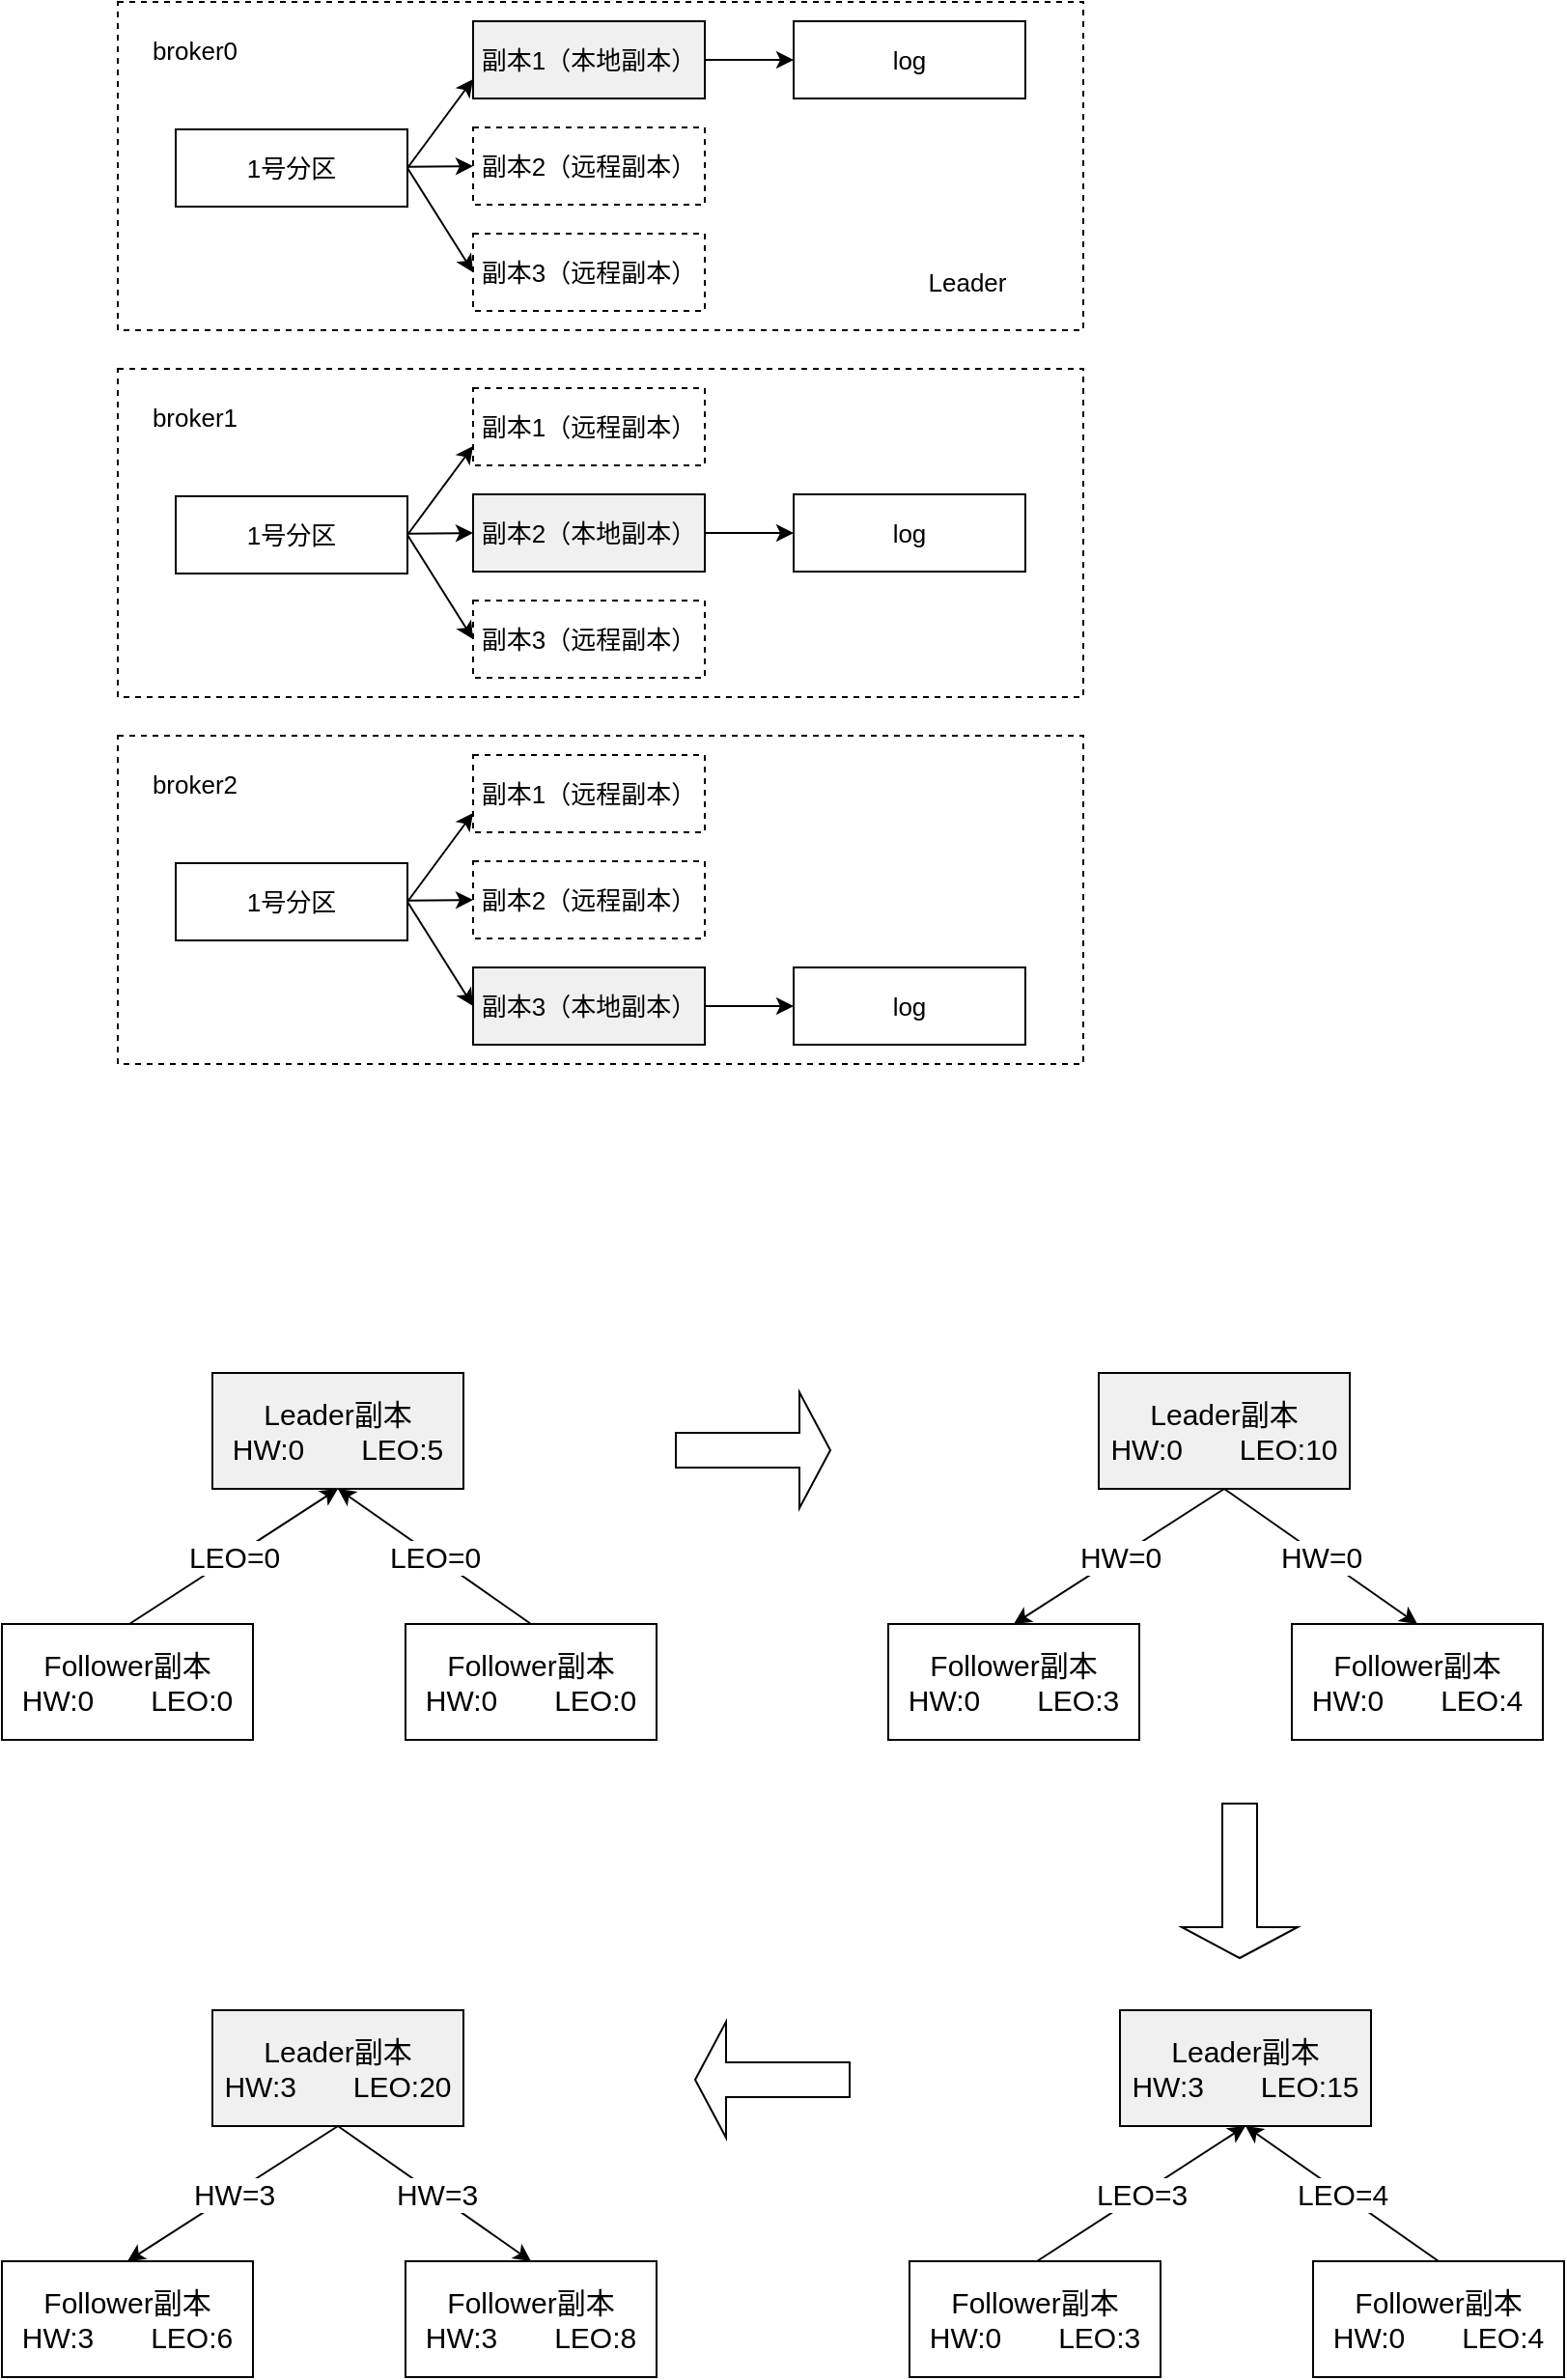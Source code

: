 <mxfile version="18.0.6" type="device"><diagram id="EZ29PhLylF8vI9ptLDk6" name="第 1 页"><mxGraphModel dx="1422" dy="865" grid="1" gridSize="10" guides="1" tooltips="1" connect="1" arrows="1" fold="1" page="1" pageScale="1" pageWidth="827" pageHeight="1169" math="0" shadow="0"><root><mxCell id="0"/><mxCell id="1" parent="0"/><mxCell id="oqnaxnyl65lQeYSDiRmx-1" value="" style="rounded=0;whiteSpace=wrap;html=1;dashed=1;fontSize=13;" parent="1" vertex="1"><mxGeometry x="160" y="80" width="500" height="170" as="geometry"/></mxCell><mxCell id="oqnaxnyl65lQeYSDiRmx-3" value="broker0" style="text;html=1;strokeColor=none;fillColor=none;align=center;verticalAlign=middle;whiteSpace=wrap;rounded=0;dashed=1;fontSize=13;" parent="1" vertex="1"><mxGeometry x="170" y="90" width="60" height="30" as="geometry"/></mxCell><mxCell id="oqnaxnyl65lQeYSDiRmx-10" style="rounded=0;orthogonalLoop=1;jettySize=auto;html=1;entryX=0;entryY=0.75;entryDx=0;entryDy=0;exitX=1;exitY=0.5;exitDx=0;exitDy=0;fontSize=13;" parent="1" source="oqnaxnyl65lQeYSDiRmx-4" target="oqnaxnyl65lQeYSDiRmx-5" edge="1"><mxGeometry relative="1" as="geometry"/></mxCell><mxCell id="oqnaxnyl65lQeYSDiRmx-11" style="edgeStyle=none;rounded=0;orthogonalLoop=1;jettySize=auto;html=1;entryX=0;entryY=0.5;entryDx=0;entryDy=0;fontSize=13;" parent="1" source="oqnaxnyl65lQeYSDiRmx-4" target="oqnaxnyl65lQeYSDiRmx-6" edge="1"><mxGeometry relative="1" as="geometry"/></mxCell><mxCell id="oqnaxnyl65lQeYSDiRmx-12" style="edgeStyle=none;rounded=0;orthogonalLoop=1;jettySize=auto;html=1;entryX=0;entryY=0.5;entryDx=0;entryDy=0;exitX=1;exitY=0.5;exitDx=0;exitDy=0;fontSize=13;" parent="1" source="oqnaxnyl65lQeYSDiRmx-4" target="oqnaxnyl65lQeYSDiRmx-7" edge="1"><mxGeometry relative="1" as="geometry"/></mxCell><mxCell id="oqnaxnyl65lQeYSDiRmx-4" value="1号分区" style="rounded=0;whiteSpace=wrap;html=1;fontSize=13;" parent="1" vertex="1"><mxGeometry x="190" y="146" width="120" height="40" as="geometry"/></mxCell><mxCell id="oqnaxnyl65lQeYSDiRmx-14" style="edgeStyle=none;rounded=0;orthogonalLoop=1;jettySize=auto;html=1;entryX=0;entryY=0.5;entryDx=0;entryDy=0;fontSize=13;" parent="1" source="oqnaxnyl65lQeYSDiRmx-5" target="oqnaxnyl65lQeYSDiRmx-13" edge="1"><mxGeometry relative="1" as="geometry"/></mxCell><mxCell id="oqnaxnyl65lQeYSDiRmx-5" value="副本1（本地副本）" style="rounded=0;whiteSpace=wrap;html=1;fillColor=#F0F0F0;fontSize=13;" parent="1" vertex="1"><mxGeometry x="344" y="90" width="120" height="40" as="geometry"/></mxCell><mxCell id="oqnaxnyl65lQeYSDiRmx-6" value="副本2（远程副本）" style="rounded=0;whiteSpace=wrap;html=1;dashed=1;fontSize=13;" parent="1" vertex="1"><mxGeometry x="344" y="145" width="120" height="40" as="geometry"/></mxCell><mxCell id="oqnaxnyl65lQeYSDiRmx-7" value="副本3（远程副本）" style="rounded=0;whiteSpace=wrap;html=1;dashed=1;fontSize=13;" parent="1" vertex="1"><mxGeometry x="344" y="200" width="120" height="40" as="geometry"/></mxCell><mxCell id="oqnaxnyl65lQeYSDiRmx-13" value="log" style="rounded=0;whiteSpace=wrap;html=1;fontSize=13;" parent="1" vertex="1"><mxGeometry x="510" y="90" width="120" height="40" as="geometry"/></mxCell><mxCell id="oqnaxnyl65lQeYSDiRmx-15" value="" style="rounded=0;whiteSpace=wrap;html=1;dashed=1;fontSize=13;" parent="1" vertex="1"><mxGeometry x="160" y="270" width="500" height="170" as="geometry"/></mxCell><mxCell id="oqnaxnyl65lQeYSDiRmx-16" value="broker1" style="text;html=1;strokeColor=none;fillColor=none;align=center;verticalAlign=middle;whiteSpace=wrap;rounded=0;dashed=1;fontSize=13;" parent="1" vertex="1"><mxGeometry x="170" y="280" width="60" height="30" as="geometry"/></mxCell><mxCell id="oqnaxnyl65lQeYSDiRmx-17" style="rounded=0;orthogonalLoop=1;jettySize=auto;html=1;entryX=0;entryY=0.75;entryDx=0;entryDy=0;exitX=1;exitY=0.5;exitDx=0;exitDy=0;fontSize=13;" parent="1" source="oqnaxnyl65lQeYSDiRmx-20" target="oqnaxnyl65lQeYSDiRmx-22" edge="1"><mxGeometry relative="1" as="geometry"/></mxCell><mxCell id="oqnaxnyl65lQeYSDiRmx-18" style="edgeStyle=none;rounded=0;orthogonalLoop=1;jettySize=auto;html=1;entryX=0;entryY=0.5;entryDx=0;entryDy=0;fontSize=13;" parent="1" source="oqnaxnyl65lQeYSDiRmx-20" target="oqnaxnyl65lQeYSDiRmx-23" edge="1"><mxGeometry relative="1" as="geometry"/></mxCell><mxCell id="oqnaxnyl65lQeYSDiRmx-19" style="edgeStyle=none;rounded=0;orthogonalLoop=1;jettySize=auto;html=1;entryX=0;entryY=0.5;entryDx=0;entryDy=0;exitX=1;exitY=0.5;exitDx=0;exitDy=0;fontSize=13;" parent="1" source="oqnaxnyl65lQeYSDiRmx-20" target="oqnaxnyl65lQeYSDiRmx-24" edge="1"><mxGeometry relative="1" as="geometry"/></mxCell><mxCell id="oqnaxnyl65lQeYSDiRmx-20" value="1号分区" style="rounded=0;whiteSpace=wrap;html=1;fontSize=13;" parent="1" vertex="1"><mxGeometry x="190" y="336" width="120" height="40" as="geometry"/></mxCell><mxCell id="oqnaxnyl65lQeYSDiRmx-22" value="副本1（远程副本）" style="rounded=0;whiteSpace=wrap;html=1;fillColor=#FFFFFF;dashed=1;fontSize=13;" parent="1" vertex="1"><mxGeometry x="344" y="280" width="120" height="40" as="geometry"/></mxCell><mxCell id="oqnaxnyl65lQeYSDiRmx-37" style="edgeStyle=none;rounded=0;orthogonalLoop=1;jettySize=auto;html=1;entryX=0;entryY=0.5;entryDx=0;entryDy=0;fontSize=13;" parent="1" source="oqnaxnyl65lQeYSDiRmx-23" target="oqnaxnyl65lQeYSDiRmx-25" edge="1"><mxGeometry relative="1" as="geometry"/></mxCell><mxCell id="oqnaxnyl65lQeYSDiRmx-23" value="副本2（本地副本）" style="rounded=0;whiteSpace=wrap;html=1;fillColor=#F0F0F0;fontSize=13;" parent="1" vertex="1"><mxGeometry x="344" y="335" width="120" height="40" as="geometry"/></mxCell><mxCell id="oqnaxnyl65lQeYSDiRmx-24" value="副本3（远程副本）" style="rounded=0;whiteSpace=wrap;html=1;dashed=1;fontSize=13;" parent="1" vertex="1"><mxGeometry x="344" y="390" width="120" height="40" as="geometry"/></mxCell><mxCell id="oqnaxnyl65lQeYSDiRmx-25" value="log" style="rounded=0;whiteSpace=wrap;html=1;fontSize=13;" parent="1" vertex="1"><mxGeometry x="510" y="335" width="120" height="40" as="geometry"/></mxCell><mxCell id="oqnaxnyl65lQeYSDiRmx-26" value="" style="rounded=0;whiteSpace=wrap;html=1;dashed=1;fontSize=13;" parent="1" vertex="1"><mxGeometry x="160" y="460" width="500" height="170" as="geometry"/></mxCell><mxCell id="oqnaxnyl65lQeYSDiRmx-27" value="broker2" style="text;html=1;strokeColor=none;fillColor=none;align=center;verticalAlign=middle;whiteSpace=wrap;rounded=0;dashed=1;fontSize=13;" parent="1" vertex="1"><mxGeometry x="170" y="470" width="60" height="30" as="geometry"/></mxCell><mxCell id="oqnaxnyl65lQeYSDiRmx-28" style="rounded=0;orthogonalLoop=1;jettySize=auto;html=1;entryX=0;entryY=0.75;entryDx=0;entryDy=0;exitX=1;exitY=0.5;exitDx=0;exitDy=0;fontSize=13;" parent="1" source="oqnaxnyl65lQeYSDiRmx-31" target="oqnaxnyl65lQeYSDiRmx-33" edge="1"><mxGeometry relative="1" as="geometry"/></mxCell><mxCell id="oqnaxnyl65lQeYSDiRmx-29" style="edgeStyle=none;rounded=0;orthogonalLoop=1;jettySize=auto;html=1;entryX=0;entryY=0.5;entryDx=0;entryDy=0;fontSize=13;" parent="1" source="oqnaxnyl65lQeYSDiRmx-31" target="oqnaxnyl65lQeYSDiRmx-34" edge="1"><mxGeometry relative="1" as="geometry"/></mxCell><mxCell id="oqnaxnyl65lQeYSDiRmx-30" style="edgeStyle=none;rounded=0;orthogonalLoop=1;jettySize=auto;html=1;entryX=0;entryY=0.5;entryDx=0;entryDy=0;exitX=1;exitY=0.5;exitDx=0;exitDy=0;fontSize=13;" parent="1" source="oqnaxnyl65lQeYSDiRmx-31" target="oqnaxnyl65lQeYSDiRmx-35" edge="1"><mxGeometry relative="1" as="geometry"/></mxCell><mxCell id="oqnaxnyl65lQeYSDiRmx-31" value="1号分区" style="rounded=0;whiteSpace=wrap;html=1;fontSize=13;" parent="1" vertex="1"><mxGeometry x="190" y="526" width="120" height="40" as="geometry"/></mxCell><mxCell id="oqnaxnyl65lQeYSDiRmx-32" style="edgeStyle=none;rounded=0;orthogonalLoop=1;jettySize=auto;html=1;entryX=0;entryY=0.5;entryDx=0;entryDy=0;exitX=1;exitY=0.5;exitDx=0;exitDy=0;fontSize=13;" parent="1" source="oqnaxnyl65lQeYSDiRmx-35" target="oqnaxnyl65lQeYSDiRmx-36" edge="1"><mxGeometry relative="1" as="geometry"/></mxCell><mxCell id="oqnaxnyl65lQeYSDiRmx-33" value="副本1（远程副本）" style="rounded=0;whiteSpace=wrap;html=1;fillColor=#FFFFFF;dashed=1;fontSize=13;" parent="1" vertex="1"><mxGeometry x="344" y="470" width="120" height="40" as="geometry"/></mxCell><mxCell id="oqnaxnyl65lQeYSDiRmx-34" value="副本2（远程副本）" style="rounded=0;whiteSpace=wrap;html=1;dashed=1;fontSize=13;" parent="1" vertex="1"><mxGeometry x="344" y="525" width="120" height="40" as="geometry"/></mxCell><mxCell id="oqnaxnyl65lQeYSDiRmx-35" value="副本3（本地副本）" style="rounded=0;whiteSpace=wrap;html=1;fillColor=#F0F0F0;fontSize=13;" parent="1" vertex="1"><mxGeometry x="344" y="580" width="120" height="40" as="geometry"/></mxCell><mxCell id="oqnaxnyl65lQeYSDiRmx-36" value="log" style="rounded=0;whiteSpace=wrap;html=1;fontSize=13;" parent="1" vertex="1"><mxGeometry x="510" y="580" width="120" height="40" as="geometry"/></mxCell><mxCell id="oqnaxnyl65lQeYSDiRmx-38" value="Leader" style="text;html=1;strokeColor=none;fillColor=none;align=center;verticalAlign=middle;whiteSpace=wrap;rounded=0;fontSize=13;" parent="1" vertex="1"><mxGeometry x="570" y="210" width="60" height="30" as="geometry"/></mxCell><mxCell id="fsBLqIFvQMuYXJvwXyD_-6" value="Leader副本&lt;br style=&quot;font-size: 15px;&quot;&gt;HW:0&lt;span style=&quot;white-space: pre; font-size: 15px;&quot;&gt;&#9;&lt;/span&gt;LEO:5" style="rounded=0;whiteSpace=wrap;html=1;fillColor=#F0F0F0;fontSize=15;" parent="1" vertex="1"><mxGeometry x="209" y="790" width="130" height="60" as="geometry"/></mxCell><mxCell id="fsBLqIFvQMuYXJvwXyD_-7" value="Follower副本&lt;br style=&quot;font-size: 15px;&quot;&gt;HW:0&lt;span style=&quot;white-space: pre; font-size: 15px;&quot;&gt;&#9;&lt;/span&gt;LEO:0" style="rounded=0;whiteSpace=wrap;html=1;fillColor=#FFFFFF;fontSize=15;" parent="1" vertex="1"><mxGeometry x="100" y="920" width="130" height="60" as="geometry"/></mxCell><mxCell id="fsBLqIFvQMuYXJvwXyD_-8" value="Follower副本&lt;br style=&quot;font-size: 15px;&quot;&gt;HW:0&lt;span style=&quot;white-space: pre; font-size: 15px;&quot;&gt;&#9;&lt;/span&gt;LEO:0" style="rounded=0;whiteSpace=wrap;html=1;fillColor=#FFFFFF;fontSize=15;" parent="1" vertex="1"><mxGeometry x="309" y="920" width="130" height="60" as="geometry"/></mxCell><mxCell id="fsBLqIFvQMuYXJvwXyD_-13" value="" style="endArrow=classic;html=1;rounded=0;exitX=0.5;exitY=0;exitDx=0;exitDy=0;entryX=0.5;entryY=1;entryDx=0;entryDy=0;" parent="1" target="fsBLqIFvQMuYXJvwXyD_-6" edge="1"><mxGeometry relative="1" as="geometry"><mxPoint x="166" y="920" as="sourcePoint"/><mxPoint x="276" y="850" as="targetPoint"/></mxGeometry></mxCell><mxCell id="fsBLqIFvQMuYXJvwXyD_-14" value="LEO=0" style="edgeLabel;resizable=0;html=1;align=center;verticalAlign=middle;fillColor=#FFFFFF;fontSize=15;" parent="fsBLqIFvQMuYXJvwXyD_-13" connectable="0" vertex="1"><mxGeometry relative="1" as="geometry"/></mxCell><mxCell id="fsBLqIFvQMuYXJvwXyD_-15" value="" style="endArrow=classic;html=1;rounded=0;exitX=0.5;exitY=0;exitDx=0;exitDy=0;entryX=0.5;entryY=1;entryDx=0;entryDy=0;" parent="1" source="fsBLqIFvQMuYXJvwXyD_-8" target="fsBLqIFvQMuYXJvwXyD_-6" edge="1"><mxGeometry relative="1" as="geometry"><mxPoint x="176" y="930" as="sourcePoint"/><mxPoint x="286" y="860" as="targetPoint"/></mxGeometry></mxCell><mxCell id="fsBLqIFvQMuYXJvwXyD_-16" value="LEO=0" style="edgeLabel;resizable=0;html=1;align=center;verticalAlign=middle;fillColor=#FFFFFF;fontSize=15;" parent="fsBLqIFvQMuYXJvwXyD_-15" connectable="0" vertex="1"><mxGeometry relative="1" as="geometry"/></mxCell><mxCell id="fsBLqIFvQMuYXJvwXyD_-17" value="Leader副本&lt;br style=&quot;font-size: 15px;&quot;&gt;HW:0&lt;span style=&quot;white-space: pre; font-size: 15px;&quot;&gt;&#9;&lt;/span&gt;LEO:10" style="rounded=0;whiteSpace=wrap;html=1;fillColor=#F0F0F0;fontSize=15;" parent="1" vertex="1"><mxGeometry x="668" y="790" width="130" height="60" as="geometry"/></mxCell><mxCell id="fsBLqIFvQMuYXJvwXyD_-18" value="Follower副本&lt;br style=&quot;font-size: 15px;&quot;&gt;HW:0&lt;span style=&quot;white-space: pre; font-size: 15px;&quot;&gt;&#9;&lt;/span&gt;LEO:3" style="rounded=0;whiteSpace=wrap;html=1;fillColor=#FFFFFF;fontSize=15;" parent="1" vertex="1"><mxGeometry x="559" y="920" width="130" height="60" as="geometry"/></mxCell><mxCell id="fsBLqIFvQMuYXJvwXyD_-19" value="Follower副本&lt;br style=&quot;font-size: 15px;&quot;&gt;HW:0&lt;span style=&quot;white-space: pre; font-size: 15px;&quot;&gt;&#9;&lt;/span&gt;LEO:4" style="rounded=0;whiteSpace=wrap;html=1;fillColor=#FFFFFF;fontSize=15;" parent="1" vertex="1"><mxGeometry x="768" y="920" width="130" height="60" as="geometry"/></mxCell><mxCell id="fsBLqIFvQMuYXJvwXyD_-20" value="" style="endArrow=classic;html=1;rounded=0;exitX=0.5;exitY=1;exitDx=0;exitDy=0;entryX=0.5;entryY=0;entryDx=0;entryDy=0;fontSize=15;" parent="1" source="fsBLqIFvQMuYXJvwXyD_-17" target="fsBLqIFvQMuYXJvwXyD_-18" edge="1"><mxGeometry relative="1" as="geometry"><mxPoint x="625" y="920" as="sourcePoint"/><mxPoint x="739" y="1010" as="targetPoint"/></mxGeometry></mxCell><mxCell id="fsBLqIFvQMuYXJvwXyD_-21" value="HW=0" style="edgeLabel;resizable=0;html=1;align=center;verticalAlign=middle;fillColor=#FFFFFF;fontSize=15;" parent="fsBLqIFvQMuYXJvwXyD_-20" connectable="0" vertex="1"><mxGeometry relative="1" as="geometry"/></mxCell><mxCell id="fsBLqIFvQMuYXJvwXyD_-22" value="" style="endArrow=classic;html=1;rounded=0;entryX=0.5;entryY=0;entryDx=0;entryDy=0;exitX=0.5;exitY=1;exitDx=0;exitDy=0;fontSize=15;" parent="1" source="fsBLqIFvQMuYXJvwXyD_-17" target="fsBLqIFvQMuYXJvwXyD_-19" edge="1"><mxGeometry relative="1" as="geometry"><mxPoint x="919" y="830" as="sourcePoint"/><mxPoint x="745" y="860" as="targetPoint"/></mxGeometry></mxCell><mxCell id="fsBLqIFvQMuYXJvwXyD_-23" value="HW=0" style="edgeLabel;resizable=0;html=1;align=center;verticalAlign=middle;fillColor=#FFFFFF;fontSize=15;" parent="fsBLqIFvQMuYXJvwXyD_-22" connectable="0" vertex="1"><mxGeometry relative="1" as="geometry"/></mxCell><mxCell id="fsBLqIFvQMuYXJvwXyD_-24" value="Leader副本&lt;br style=&quot;font-size: 15px;&quot;&gt;HW:3&lt;span style=&quot;white-space: pre; font-size: 15px;&quot;&gt;&#9;&lt;/span&gt;LEO:15" style="rounded=0;whiteSpace=wrap;html=1;fillColor=#F0F0F0;fontSize=15;" parent="1" vertex="1"><mxGeometry x="679" y="1120" width="130" height="60" as="geometry"/></mxCell><mxCell id="fsBLqIFvQMuYXJvwXyD_-25" value="Follower副本&lt;br style=&quot;font-size: 15px;&quot;&gt;HW:0&lt;span style=&quot;white-space: pre; font-size: 15px;&quot;&gt;&#9;&lt;/span&gt;LEO:3" style="rounded=0;whiteSpace=wrap;html=1;fillColor=#FFFFFF;fontSize=15;" parent="1" vertex="1"><mxGeometry x="570" y="1250" width="130" height="60" as="geometry"/></mxCell><mxCell id="fsBLqIFvQMuYXJvwXyD_-26" value="Follower副本&lt;br style=&quot;font-size: 15px;&quot;&gt;HW:0&lt;span style=&quot;white-space: pre; font-size: 15px;&quot;&gt;&#9;&lt;/span&gt;LEO:4" style="rounded=0;whiteSpace=wrap;html=1;fillColor=#FFFFFF;fontSize=15;" parent="1" vertex="1"><mxGeometry x="779" y="1250" width="130" height="60" as="geometry"/></mxCell><mxCell id="fsBLqIFvQMuYXJvwXyD_-27" value="" style="endArrow=classic;html=1;rounded=0;exitX=0.5;exitY=0;exitDx=0;exitDy=0;entryX=0.5;entryY=1;entryDx=0;entryDy=0;fontSize=15;" parent="1" target="fsBLqIFvQMuYXJvwXyD_-24" edge="1"><mxGeometry relative="1" as="geometry"><mxPoint x="636" y="1250" as="sourcePoint"/><mxPoint x="746" y="1180" as="targetPoint"/></mxGeometry></mxCell><mxCell id="fsBLqIFvQMuYXJvwXyD_-28" value="LEO=3" style="edgeLabel;resizable=0;html=1;align=center;verticalAlign=middle;fillColor=#FFFFFF;fontSize=15;" parent="fsBLqIFvQMuYXJvwXyD_-27" connectable="0" vertex="1"><mxGeometry relative="1" as="geometry"/></mxCell><mxCell id="fsBLqIFvQMuYXJvwXyD_-29" value="" style="endArrow=classic;html=1;rounded=0;exitX=0.5;exitY=0;exitDx=0;exitDy=0;entryX=0.5;entryY=1;entryDx=0;entryDy=0;fontSize=15;" parent="1" source="fsBLqIFvQMuYXJvwXyD_-26" target="fsBLqIFvQMuYXJvwXyD_-24" edge="1"><mxGeometry relative="1" as="geometry"><mxPoint x="646" y="1260" as="sourcePoint"/><mxPoint x="756" y="1190" as="targetPoint"/></mxGeometry></mxCell><mxCell id="fsBLqIFvQMuYXJvwXyD_-30" value="LEO=4" style="edgeLabel;resizable=0;html=1;align=center;verticalAlign=middle;fillColor=#FFFFFF;fontSize=15;" parent="fsBLqIFvQMuYXJvwXyD_-29" connectable="0" vertex="1"><mxGeometry relative="1" as="geometry"/></mxCell><mxCell id="fsBLqIFvQMuYXJvwXyD_-31" value="Leader副本&lt;br style=&quot;font-size: 15px;&quot;&gt;HW:3&lt;span style=&quot;white-space: pre; font-size: 15px;&quot;&gt;&#9;&lt;/span&gt;LEO:20" style="rounded=0;whiteSpace=wrap;html=1;fillColor=#F0F0F0;fontSize=15;" parent="1" vertex="1"><mxGeometry x="209" y="1120" width="130" height="60" as="geometry"/></mxCell><mxCell id="fsBLqIFvQMuYXJvwXyD_-32" value="Follower副本&lt;br style=&quot;font-size: 15px;&quot;&gt;HW:3&lt;span style=&quot;white-space: pre; font-size: 15px;&quot;&gt;&#9;&lt;/span&gt;LEO:6" style="rounded=0;whiteSpace=wrap;html=1;fillColor=#FFFFFF;fontSize=15;" parent="1" vertex="1"><mxGeometry x="100" y="1250" width="130" height="60" as="geometry"/></mxCell><mxCell id="fsBLqIFvQMuYXJvwXyD_-33" value="Follower副本&lt;br style=&quot;font-size: 15px;&quot;&gt;HW:3&lt;span style=&quot;white-space: pre; font-size: 15px;&quot;&gt;&#9;&lt;/span&gt;LEO:8" style="rounded=0;whiteSpace=wrap;html=1;fillColor=#FFFFFF;fontSize=15;" parent="1" vertex="1"><mxGeometry x="309" y="1250" width="130" height="60" as="geometry"/></mxCell><mxCell id="fsBLqIFvQMuYXJvwXyD_-34" value="" style="endArrow=classic;html=1;rounded=0;exitX=0.5;exitY=1;exitDx=0;exitDy=0;entryX=0.5;entryY=0;entryDx=0;entryDy=0;fontSize=15;" parent="1" source="fsBLqIFvQMuYXJvwXyD_-31" target="fsBLqIFvQMuYXJvwXyD_-32" edge="1"><mxGeometry relative="1" as="geometry"><mxPoint x="166" y="1250" as="sourcePoint"/><mxPoint x="280" y="1340" as="targetPoint"/></mxGeometry></mxCell><mxCell id="fsBLqIFvQMuYXJvwXyD_-35" value="HW=3" style="edgeLabel;resizable=0;html=1;align=center;verticalAlign=middle;fillColor=#FFFFFF;fontSize=15;" parent="fsBLqIFvQMuYXJvwXyD_-34" connectable="0" vertex="1"><mxGeometry relative="1" as="geometry"/></mxCell><mxCell id="fsBLqIFvQMuYXJvwXyD_-36" value="" style="endArrow=classic;html=1;rounded=0;entryX=0.5;entryY=0;entryDx=0;entryDy=0;exitX=0.5;exitY=1;exitDx=0;exitDy=0;fontSize=15;" parent="1" source="fsBLqIFvQMuYXJvwXyD_-31" target="fsBLqIFvQMuYXJvwXyD_-33" edge="1"><mxGeometry relative="1" as="geometry"><mxPoint x="460" y="1160" as="sourcePoint"/><mxPoint x="286" y="1190" as="targetPoint"/></mxGeometry></mxCell><mxCell id="fsBLqIFvQMuYXJvwXyD_-37" value="HW=3" style="edgeLabel;resizable=0;html=1;align=center;verticalAlign=middle;fillColor=#FFFFFF;fontSize=15;" parent="fsBLqIFvQMuYXJvwXyD_-36" connectable="0" vertex="1"><mxGeometry relative="1" as="geometry"><mxPoint x="1" as="offset"/></mxGeometry></mxCell><mxCell id="fsBLqIFvQMuYXJvwXyD_-40" value="" style="shape=singleArrow;whiteSpace=wrap;html=1;fillColor=#FFFFFF;" parent="1" vertex="1"><mxGeometry x="449" y="800" width="80" height="60" as="geometry"/></mxCell><mxCell id="fsBLqIFvQMuYXJvwXyD_-41" value="" style="shape=singleArrow;whiteSpace=wrap;html=1;fillColor=#FFFFFF;direction=south;fontSize=15;" parent="1" vertex="1"><mxGeometry x="711" y="1013" width="60" height="80" as="geometry"/></mxCell><mxCell id="fsBLqIFvQMuYXJvwXyD_-43" value="" style="shape=singleArrow;whiteSpace=wrap;html=1;fillColor=#FFFFFF;direction=west;" parent="1" vertex="1"><mxGeometry x="459" y="1126" width="80" height="60" as="geometry"/></mxCell></root></mxGraphModel></diagram></mxfile>